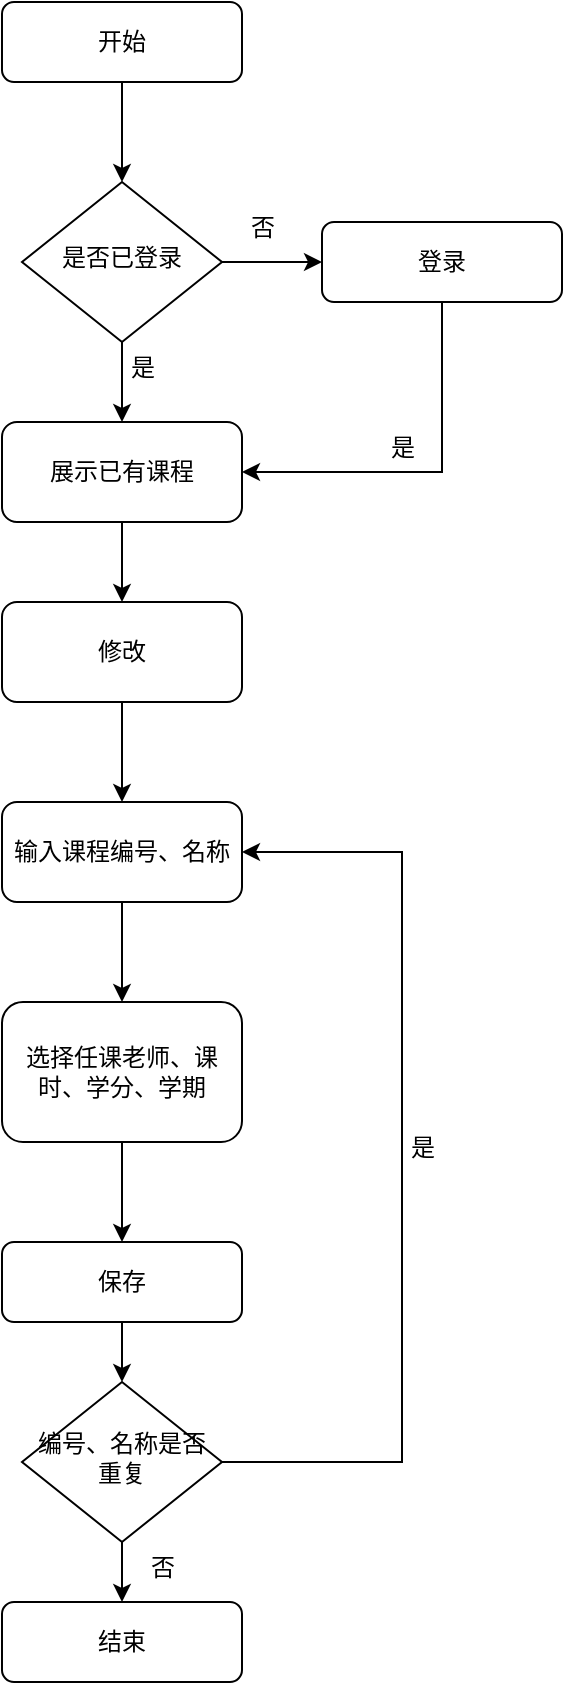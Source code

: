 <mxfile version="22.0.4" type="github">
  <diagram name="第 1 页" id="-3Tou5fD3TzC763HK5R6">
    <mxGraphModel dx="1562" dy="913" grid="1" gridSize="10" guides="1" tooltips="1" connect="1" arrows="1" fold="1" page="1" pageScale="1" pageWidth="827" pageHeight="1169" math="0" shadow="0">
      <root>
        <mxCell id="0" />
        <mxCell id="1" parent="0" />
        <mxCell id="81agcokthYF1thWymc7j-6" value="" style="edgeStyle=orthogonalEdgeStyle;rounded=0;orthogonalLoop=1;jettySize=auto;html=1;" parent="1" source="AAmkFrmr3MbG6_MhNlWc-2" target="AAmkFrmr3MbG6_MhNlWc-5" edge="1">
          <mxGeometry relative="1" as="geometry" />
        </mxCell>
        <mxCell id="AAmkFrmr3MbG6_MhNlWc-2" value="开始" style="rounded=1;whiteSpace=wrap;html=1;fontSize=12;glass=0;strokeWidth=1;shadow=0;" parent="1" vertex="1">
          <mxGeometry x="160" y="80" width="120" height="40" as="geometry" />
        </mxCell>
        <mxCell id="81agcokthYF1thWymc7j-1" value="" style="edgeStyle=orthogonalEdgeStyle;rounded=0;orthogonalLoop=1;jettySize=auto;html=1;" parent="1" source="AAmkFrmr3MbG6_MhNlWc-5" target="AAmkFrmr3MbG6_MhNlWc-14" edge="1">
          <mxGeometry relative="1" as="geometry" />
        </mxCell>
        <mxCell id="81agcokthYF1thWymc7j-4" value="" style="edgeStyle=orthogonalEdgeStyle;rounded=0;orthogonalLoop=1;jettySize=auto;html=1;" parent="1" source="AAmkFrmr3MbG6_MhNlWc-5" target="AAmkFrmr3MbG6_MhNlWc-6" edge="1">
          <mxGeometry relative="1" as="geometry" />
        </mxCell>
        <mxCell id="AAmkFrmr3MbG6_MhNlWc-5" value="是否已登录" style="rhombus;whiteSpace=wrap;html=1;shadow=0;fontFamily=Helvetica;fontSize=12;align=center;strokeWidth=1;spacing=6;spacingTop=-4;" parent="1" vertex="1">
          <mxGeometry x="170" y="170" width="100" height="80" as="geometry" />
        </mxCell>
        <mxCell id="81agcokthYF1thWymc7j-8" value="" style="edgeStyle=orthogonalEdgeStyle;rounded=0;orthogonalLoop=1;jettySize=auto;html=1;entryX=1;entryY=0.5;entryDx=0;entryDy=0;" parent="1" source="AAmkFrmr3MbG6_MhNlWc-6" target="AAmkFrmr3MbG6_MhNlWc-14" edge="1">
          <mxGeometry relative="1" as="geometry">
            <mxPoint x="380" y="310" as="targetPoint" />
            <Array as="points">
              <mxPoint x="380" y="315" />
            </Array>
          </mxGeometry>
        </mxCell>
        <mxCell id="AAmkFrmr3MbG6_MhNlWc-6" value="登录" style="rounded=1;whiteSpace=wrap;html=1;fontSize=12;glass=0;strokeWidth=1;shadow=0;" parent="1" vertex="1">
          <mxGeometry x="320" y="190" width="120" height="40" as="geometry" />
        </mxCell>
        <mxCell id="AAmkFrmr3MbG6_MhNlWc-9" value="" style="edgeStyle=orthogonalEdgeStyle;rounded=0;orthogonalLoop=1;jettySize=auto;html=1;exitX=0.5;exitY=1;exitDx=0;exitDy=0;" parent="1" source="AAmkFrmr3MbG6_MhNlWc-15" edge="1">
          <mxGeometry relative="1" as="geometry">
            <mxPoint x="220" y="370" as="sourcePoint" />
            <mxPoint x="220" y="480" as="targetPoint" />
          </mxGeometry>
        </mxCell>
        <mxCell id="AAmkFrmr3MbG6_MhNlWc-10" value="结束" style="rounded=1;whiteSpace=wrap;html=1;fontSize=12;glass=0;strokeWidth=1;shadow=0;" parent="1" vertex="1">
          <mxGeometry x="160" y="880" width="120" height="40" as="geometry" />
        </mxCell>
        <mxCell id="TkWlUsOprMcdzNKrpfM2-2" value="" style="edgeStyle=orthogonalEdgeStyle;rounded=0;orthogonalLoop=1;jettySize=auto;html=1;" edge="1" parent="1" source="AAmkFrmr3MbG6_MhNlWc-11" target="TkWlUsOprMcdzNKrpfM2-1">
          <mxGeometry relative="1" as="geometry" />
        </mxCell>
        <mxCell id="AAmkFrmr3MbG6_MhNlWc-11" value="选择任课老师、课时、学分、学期" style="rounded=1;whiteSpace=wrap;html=1;fontSize=12;glass=0;strokeWidth=1;shadow=0;" parent="1" vertex="1">
          <mxGeometry x="160" y="580" width="120" height="70" as="geometry" />
        </mxCell>
        <mxCell id="AAmkFrmr3MbG6_MhNlWc-13" value="" style="edgeStyle=orthogonalEdgeStyle;rounded=0;orthogonalLoop=1;jettySize=auto;html=1;" parent="1" source="AAmkFrmr3MbG6_MhNlWc-14" target="AAmkFrmr3MbG6_MhNlWc-15" edge="1">
          <mxGeometry relative="1" as="geometry" />
        </mxCell>
        <mxCell id="AAmkFrmr3MbG6_MhNlWc-14" value="展示已有课程" style="rounded=1;whiteSpace=wrap;html=1;fontSize=12;glass=0;strokeWidth=1;shadow=0;" parent="1" vertex="1">
          <mxGeometry x="160" y="290" width="120" height="50" as="geometry" />
        </mxCell>
        <mxCell id="AAmkFrmr3MbG6_MhNlWc-15" value="修改" style="rounded=1;whiteSpace=wrap;html=1;fontSize=12;glass=0;strokeWidth=1;shadow=0;" parent="1" vertex="1">
          <mxGeometry x="160" y="380" width="120" height="50" as="geometry" />
        </mxCell>
        <mxCell id="AAmkFrmr3MbG6_MhNlWc-16" value="" style="edgeStyle=orthogonalEdgeStyle;rounded=0;orthogonalLoop=1;jettySize=auto;html=1;" parent="1" source="AAmkFrmr3MbG6_MhNlWc-17" target="AAmkFrmr3MbG6_MhNlWc-11" edge="1">
          <mxGeometry relative="1" as="geometry" />
        </mxCell>
        <mxCell id="AAmkFrmr3MbG6_MhNlWc-17" value="输入课程编号、名称" style="rounded=1;whiteSpace=wrap;html=1;fontSize=12;glass=0;strokeWidth=1;shadow=0;" parent="1" vertex="1">
          <mxGeometry x="160" y="480" width="120" height="50" as="geometry" />
        </mxCell>
        <mxCell id="81agcokthYF1thWymc7j-3" value="是" style="text;html=1;align=center;verticalAlign=middle;resizable=0;points=[];autosize=1;strokeColor=none;fillColor=none;" parent="1" vertex="1">
          <mxGeometry x="210" y="248" width="40" height="30" as="geometry" />
        </mxCell>
        <mxCell id="81agcokthYF1thWymc7j-5" value="否" style="text;html=1;align=center;verticalAlign=middle;resizable=0;points=[];autosize=1;strokeColor=none;fillColor=none;" parent="1" vertex="1">
          <mxGeometry x="270" y="178" width="40" height="30" as="geometry" />
        </mxCell>
        <mxCell id="81agcokthYF1thWymc7j-9" value="是" style="text;html=1;align=center;verticalAlign=middle;resizable=0;points=[];autosize=1;strokeColor=none;fillColor=none;" parent="1" vertex="1">
          <mxGeometry x="340" y="288" width="40" height="30" as="geometry" />
        </mxCell>
        <mxCell id="TkWlUsOprMcdzNKrpfM2-5" value="" style="edgeStyle=orthogonalEdgeStyle;rounded=0;orthogonalLoop=1;jettySize=auto;html=1;" edge="1" parent="1" source="TkWlUsOprMcdzNKrpfM2-1" target="TkWlUsOprMcdzNKrpfM2-4">
          <mxGeometry relative="1" as="geometry" />
        </mxCell>
        <mxCell id="TkWlUsOprMcdzNKrpfM2-1" value="保存" style="rounded=1;whiteSpace=wrap;html=1;fontSize=12;glass=0;strokeWidth=1;shadow=0;" vertex="1" parent="1">
          <mxGeometry x="160" y="700" width="120" height="40" as="geometry" />
        </mxCell>
        <mxCell id="TkWlUsOprMcdzNKrpfM2-6" value="" style="edgeStyle=orthogonalEdgeStyle;rounded=0;orthogonalLoop=1;jettySize=auto;html=1;" edge="1" parent="1" source="TkWlUsOprMcdzNKrpfM2-4" target="AAmkFrmr3MbG6_MhNlWc-10">
          <mxGeometry relative="1" as="geometry" />
        </mxCell>
        <mxCell id="TkWlUsOprMcdzNKrpfM2-9" value="" style="edgeStyle=orthogonalEdgeStyle;rounded=0;orthogonalLoop=1;jettySize=auto;html=1;entryX=1;entryY=0.5;entryDx=0;entryDy=0;" edge="1" parent="1" source="TkWlUsOprMcdzNKrpfM2-4" target="AAmkFrmr3MbG6_MhNlWc-17">
          <mxGeometry relative="1" as="geometry">
            <mxPoint x="340" y="810" as="targetPoint" />
            <Array as="points">
              <mxPoint x="360" y="810" />
              <mxPoint x="360" y="505" />
            </Array>
          </mxGeometry>
        </mxCell>
        <mxCell id="TkWlUsOprMcdzNKrpfM2-4" value="编号、名称是否重复" style="rhombus;whiteSpace=wrap;html=1;shadow=0;fontFamily=Helvetica;fontSize=12;align=center;strokeWidth=1;spacing=6;spacingTop=-4;" vertex="1" parent="1">
          <mxGeometry x="170" y="770" width="100" height="80" as="geometry" />
        </mxCell>
        <mxCell id="TkWlUsOprMcdzNKrpfM2-7" value="否" style="text;html=1;align=center;verticalAlign=middle;resizable=0;points=[];autosize=1;strokeColor=none;fillColor=none;" vertex="1" parent="1">
          <mxGeometry x="220" y="848" width="40" height="30" as="geometry" />
        </mxCell>
        <mxCell id="TkWlUsOprMcdzNKrpfM2-11" value="是" style="text;html=1;align=center;verticalAlign=middle;resizable=0;points=[];autosize=1;strokeColor=none;fillColor=none;" vertex="1" parent="1">
          <mxGeometry x="350" y="638" width="40" height="30" as="geometry" />
        </mxCell>
      </root>
    </mxGraphModel>
  </diagram>
</mxfile>
